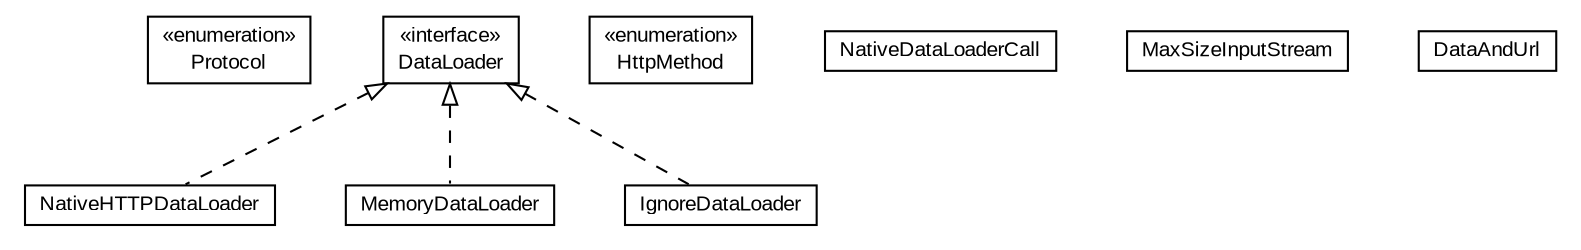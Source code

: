 #!/usr/local/bin/dot
#
# Class diagram 
# Generated by UMLGraph version R5_6-24-gf6e263 (http://www.umlgraph.org/)
#

digraph G {
	edge [fontname="arial",fontsize=10,labelfontname="arial",labelfontsize=10];
	node [fontname="arial",fontsize=10,shape=plaintext];
	nodesep=0.25;
	ranksep=0.5;
	// eu.europa.esig.dss.client.http.Protocol
	c8983 [label=<<table title="eu.europa.esig.dss.client.http.Protocol" border="0" cellborder="1" cellspacing="0" cellpadding="2" port="p" href="./Protocol.html">
		<tr><td><table border="0" cellspacing="0" cellpadding="1">
<tr><td align="center" balign="center"> &#171;enumeration&#187; </td></tr>
<tr><td align="center" balign="center"> Protocol </td></tr>
		</table></td></tr>
		</table>>, URL="./Protocol.html", fontname="arial", fontcolor="black", fontsize=10.0];
	// eu.europa.esig.dss.client.http.NativeHTTPDataLoader
	c8984 [label=<<table title="eu.europa.esig.dss.client.http.NativeHTTPDataLoader" border="0" cellborder="1" cellspacing="0" cellpadding="2" port="p" href="./NativeHTTPDataLoader.html">
		<tr><td><table border="0" cellspacing="0" cellpadding="1">
<tr><td align="center" balign="center"> NativeHTTPDataLoader </td></tr>
		</table></td></tr>
		</table>>, URL="./NativeHTTPDataLoader.html", fontname="arial", fontcolor="black", fontsize=10.0];
	// eu.europa.esig.dss.client.http.NativeHTTPDataLoader.HttpMethod
	c8985 [label=<<table title="eu.europa.esig.dss.client.http.NativeHTTPDataLoader.HttpMethod" border="0" cellborder="1" cellspacing="0" cellpadding="2" port="p" href="./NativeHTTPDataLoader.HttpMethod.html">
		<tr><td><table border="0" cellspacing="0" cellpadding="1">
<tr><td align="center" balign="center"> &#171;enumeration&#187; </td></tr>
<tr><td align="center" balign="center"> HttpMethod </td></tr>
		</table></td></tr>
		</table>>, URL="./NativeHTTPDataLoader.HttpMethod.html", fontname="arial", fontcolor="black", fontsize=10.0];
	// eu.europa.esig.dss.client.http.NativeDataLoaderCall
	c8986 [label=<<table title="eu.europa.esig.dss.client.http.NativeDataLoaderCall" border="0" cellborder="1" cellspacing="0" cellpadding="2" port="p" href="./NativeDataLoaderCall.html">
		<tr><td><table border="0" cellspacing="0" cellpadding="1">
<tr><td align="center" balign="center"> NativeDataLoaderCall </td></tr>
		</table></td></tr>
		</table>>, URL="./NativeDataLoaderCall.html", fontname="arial", fontcolor="black", fontsize=10.0];
	// eu.europa.esig.dss.client.http.MemoryDataLoader
	c8987 [label=<<table title="eu.europa.esig.dss.client.http.MemoryDataLoader" border="0" cellborder="1" cellspacing="0" cellpadding="2" port="p" href="./MemoryDataLoader.html">
		<tr><td><table border="0" cellspacing="0" cellpadding="1">
<tr><td align="center" balign="center"> MemoryDataLoader </td></tr>
		</table></td></tr>
		</table>>, URL="./MemoryDataLoader.html", fontname="arial", fontcolor="black", fontsize=10.0];
	// eu.europa.esig.dss.client.http.MaxSizeInputStream
	c8988 [label=<<table title="eu.europa.esig.dss.client.http.MaxSizeInputStream" border="0" cellborder="1" cellspacing="0" cellpadding="2" port="p" href="./MaxSizeInputStream.html">
		<tr><td><table border="0" cellspacing="0" cellpadding="1">
<tr><td align="center" balign="center"> MaxSizeInputStream </td></tr>
		</table></td></tr>
		</table>>, URL="./MaxSizeInputStream.html", fontname="arial", fontcolor="black", fontsize=10.0];
	// eu.europa.esig.dss.client.http.IgnoreDataLoader
	c8989 [label=<<table title="eu.europa.esig.dss.client.http.IgnoreDataLoader" border="0" cellborder="1" cellspacing="0" cellpadding="2" port="p" href="./IgnoreDataLoader.html">
		<tr><td><table border="0" cellspacing="0" cellpadding="1">
<tr><td align="center" balign="center"> IgnoreDataLoader </td></tr>
		</table></td></tr>
		</table>>, URL="./IgnoreDataLoader.html", fontname="arial", fontcolor="black", fontsize=10.0];
	// eu.europa.esig.dss.client.http.DataLoader
	c8990 [label=<<table title="eu.europa.esig.dss.client.http.DataLoader" border="0" cellborder="1" cellspacing="0" cellpadding="2" port="p" href="./DataLoader.html">
		<tr><td><table border="0" cellspacing="0" cellpadding="1">
<tr><td align="center" balign="center"> &#171;interface&#187; </td></tr>
<tr><td align="center" balign="center"> DataLoader </td></tr>
		</table></td></tr>
		</table>>, URL="./DataLoader.html", fontname="arial", fontcolor="black", fontsize=10.0];
	// eu.europa.esig.dss.client.http.DataLoader.DataAndUrl
	c8991 [label=<<table title="eu.europa.esig.dss.client.http.DataLoader.DataAndUrl" border="0" cellborder="1" cellspacing="0" cellpadding="2" port="p" href="./DataLoader.DataAndUrl.html">
		<tr><td><table border="0" cellspacing="0" cellpadding="1">
<tr><td align="center" balign="center"> DataAndUrl </td></tr>
		</table></td></tr>
		</table>>, URL="./DataLoader.DataAndUrl.html", fontname="arial", fontcolor="black", fontsize=10.0];
	//eu.europa.esig.dss.client.http.NativeHTTPDataLoader implements eu.europa.esig.dss.client.http.DataLoader
	c8990:p -> c8984:p [dir=back,arrowtail=empty,style=dashed];
	//eu.europa.esig.dss.client.http.MemoryDataLoader implements eu.europa.esig.dss.client.http.DataLoader
	c8990:p -> c8987:p [dir=back,arrowtail=empty,style=dashed];
	//eu.europa.esig.dss.client.http.IgnoreDataLoader implements eu.europa.esig.dss.client.http.DataLoader
	c8990:p -> c8989:p [dir=back,arrowtail=empty,style=dashed];
}


